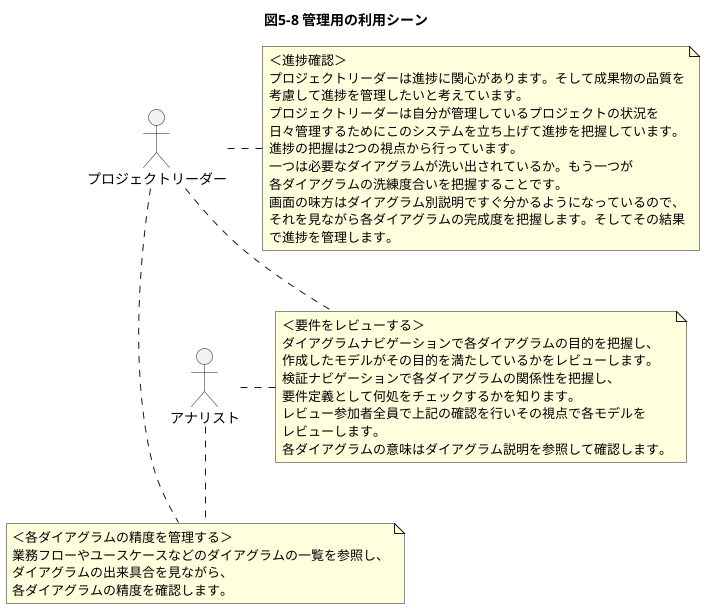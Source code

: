 @startuml
title 図5-8 管理用の利用シーン
actor プロジェクトリーダー as A1
actor アナリスト as A2
note as N1
    ＜進捗確認＞
    プロジェクトリーダーは進捗に関心があります。そして成果物の品質を
    考慮して進捗を管理したいと考えています。
    プロジェクトリーダーは自分が管理しているプロジェクトの状況を
    日々管理するためにこのシステムを立ち上げて進捗を把握しています。
    進捗の把握は2つの視点から行っています。
    一つは必要なダイアグラムが洗い出されているか。もう一つが
    各ダイアグラムの洗練度合いを把握することです。
    画面の味方はダイアグラム別説明ですぐ分かるようになっているので、
    それを見ながら各ダイアグラムの完成度を把握します。そしてその結果
    で進捗を管理します。
end note
note as N2
    ＜要件をレビューする＞
    ダイアグラムナビゲーションで各ダイアグラムの目的を把握し、
    作成したモデルがその目的を満たしているかをレビューします。
    検証ナビゲーションで各ダイアグラムの関係性を把握し、
    要件定義として何処をチェックするかを知ります。
    レビュー参加者全員で上記の確認を行いその視点で各モデルを
    レビューします。
    各ダイアグラムの意味はダイアグラム説明を参照して確認します。
end note
note as N3
    ＜各ダイアグラムの精度を管理する＞
    業務フローやユースケースなどのダイアグラムの一覧を参照し、
    ダイアグラムの出来具合を見ながら、
    各ダイアグラムの精度を確認します。
end note
A1 .right. N1
A1 .right. N2
A1 .right. N3
A2 .right. N2
A2 .right. N3
N1 -[hidden]down- N2
N2 -[hidden]down- N3
@enduml